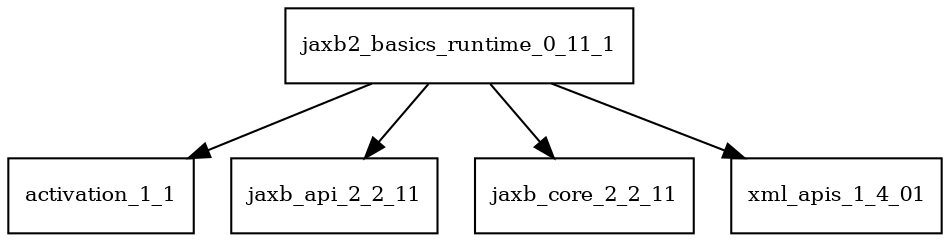 digraph jaxb2_basics_runtime_0_11_1_dependencies {
  node [shape = box, fontsize=10.0];
  jaxb2_basics_runtime_0_11_1 -> activation_1_1;
  jaxb2_basics_runtime_0_11_1 -> jaxb_api_2_2_11;
  jaxb2_basics_runtime_0_11_1 -> jaxb_core_2_2_11;
  jaxb2_basics_runtime_0_11_1 -> xml_apis_1_4_01;
}

